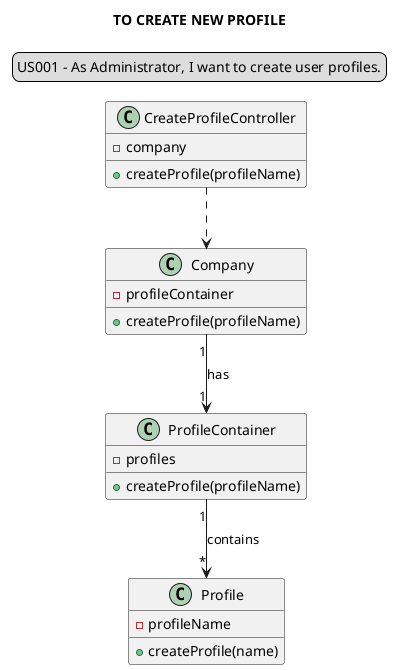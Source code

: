 @startuml
'https://plantuml.com/class-diagram
skinparam sequenceMessageAlign center
title TO CREATE NEW PROFILE
legend top
US001 - As Administrator, I want to create user profiles.
end legend

class "CreateProfileController" {
-company
+createProfile(profileName)
}

class "Company" {
-profileContainer
+createProfile(profileName)
}

class "ProfileContainer"{
-profiles
+createProfile(profileName)
}

class "Profile"{
-profileName
+createProfile(name)
}

"CreateProfileController" ..>  "Company"
"Company" "1"-->"1" "ProfileContainer": has
"ProfileContainer" "1" --> "*" "Profile": contains

@enduml